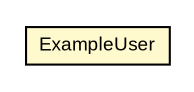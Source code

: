 #!/usr/local/bin/dot
#
# Class diagram 
# Generated by UMLGraph version R5_6-24-gf6e263 (http://www.umlgraph.org/)
#

digraph G {
	edge [fontname="arial",fontsize=10,labelfontname="arial",labelfontsize=10];
	node [fontname="arial",fontsize=10,shape=plaintext];
	nodesep=0.25;
	ranksep=0.5;
	// org.settings4j.util.ExpressionLanguageUtilTest.ExampleUser
	c910 [label=<<table title="org.settings4j.util.ExpressionLanguageUtilTest.ExampleUser" border="0" cellborder="1" cellspacing="0" cellpadding="2" port="p" bgcolor="lemonChiffon" href="./ExpressionLanguageUtilTest.ExampleUser.html">
		<tr><td><table border="0" cellspacing="0" cellpadding="1">
<tr><td align="center" balign="center"> ExampleUser </td></tr>
		</table></td></tr>
		</table>>, URL="./ExpressionLanguageUtilTest.ExampleUser.html", fontname="arial", fontcolor="black", fontsize=9.0];
}

